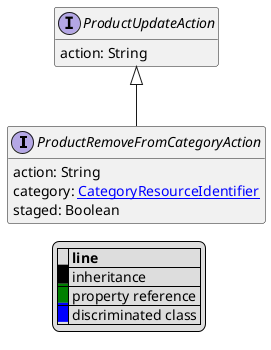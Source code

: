 @startuml

hide empty fields
hide empty methods
legend
|= |= line |
|<back:black>   </back>| inheritance |
|<back:green>   </back>| property reference |
|<back:blue>   </back>| discriminated class |
endlegend
interface ProductRemoveFromCategoryAction [[ProductRemoveFromCategoryAction.svg]] extends ProductUpdateAction {
    action: String
    category: [[CategoryResourceIdentifier.svg CategoryResourceIdentifier]]
    staged: Boolean
}
interface ProductUpdateAction [[ProductUpdateAction.svg]]  {
    action: String
}





@enduml
